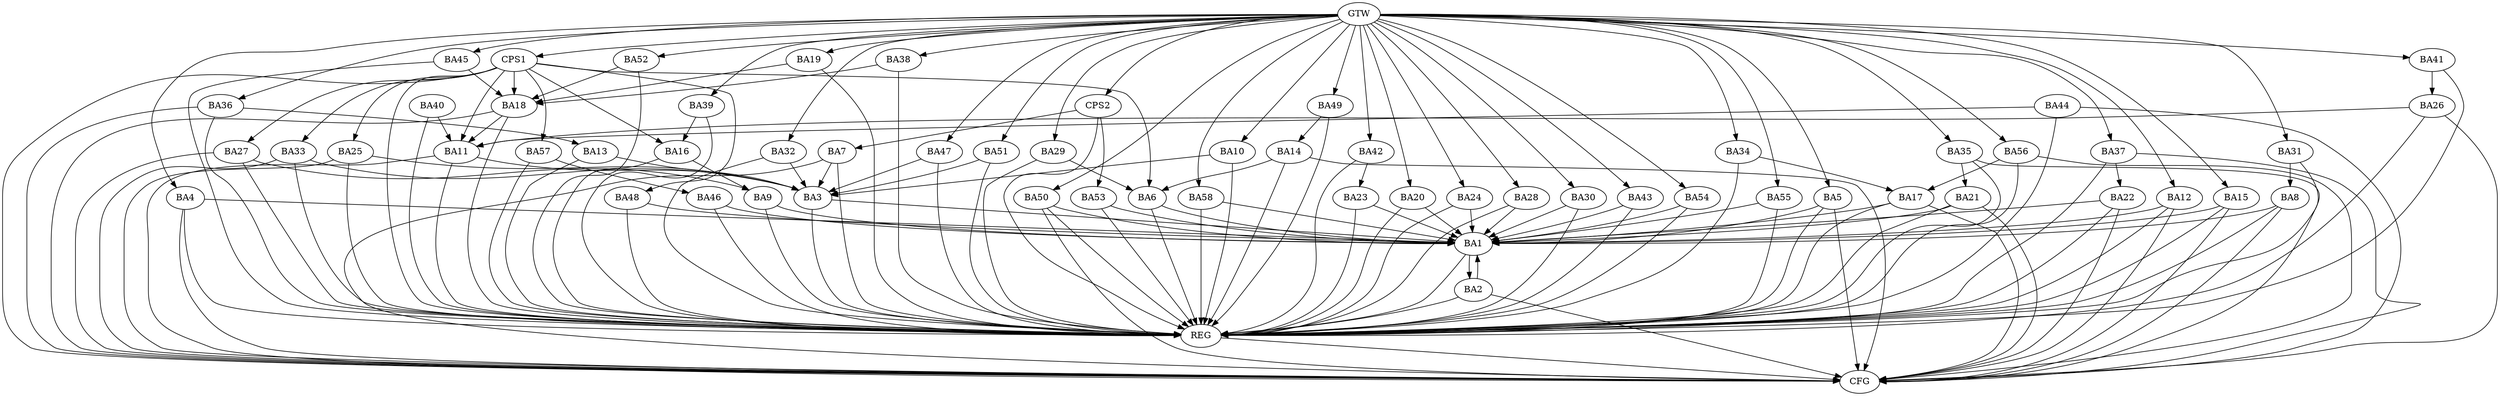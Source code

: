 strict digraph G {
  BA1 [ label="BA1" ];
  BA2 [ label="BA2" ];
  BA3 [ label="BA3" ];
  BA4 [ label="BA4" ];
  BA5 [ label="BA5" ];
  BA6 [ label="BA6" ];
  BA7 [ label="BA7" ];
  BA8 [ label="BA8" ];
  BA9 [ label="BA9" ];
  BA10 [ label="BA10" ];
  BA11 [ label="BA11" ];
  BA12 [ label="BA12" ];
  BA13 [ label="BA13" ];
  BA14 [ label="BA14" ];
  BA15 [ label="BA15" ];
  BA16 [ label="BA16" ];
  BA17 [ label="BA17" ];
  BA18 [ label="BA18" ];
  BA19 [ label="BA19" ];
  BA20 [ label="BA20" ];
  BA21 [ label="BA21" ];
  BA22 [ label="BA22" ];
  BA23 [ label="BA23" ];
  BA24 [ label="BA24" ];
  BA25 [ label="BA25" ];
  BA26 [ label="BA26" ];
  BA27 [ label="BA27" ];
  BA28 [ label="BA28" ];
  BA29 [ label="BA29" ];
  BA30 [ label="BA30" ];
  BA31 [ label="BA31" ];
  BA32 [ label="BA32" ];
  BA33 [ label="BA33" ];
  BA34 [ label="BA34" ];
  BA35 [ label="BA35" ];
  BA36 [ label="BA36" ];
  BA37 [ label="BA37" ];
  BA38 [ label="BA38" ];
  BA39 [ label="BA39" ];
  BA40 [ label="BA40" ];
  BA41 [ label="BA41" ];
  BA42 [ label="BA42" ];
  BA43 [ label="BA43" ];
  BA44 [ label="BA44" ];
  BA45 [ label="BA45" ];
  BA46 [ label="BA46" ];
  BA47 [ label="BA47" ];
  BA48 [ label="BA48" ];
  BA49 [ label="BA49" ];
  BA50 [ label="BA50" ];
  BA51 [ label="BA51" ];
  BA52 [ label="BA52" ];
  BA53 [ label="BA53" ];
  BA54 [ label="BA54" ];
  BA55 [ label="BA55" ];
  BA56 [ label="BA56" ];
  BA57 [ label="BA57" ];
  BA58 [ label="BA58" ];
  CPS1 [ label="CPS1" ];
  CPS2 [ label="CPS2" ];
  GTW [ label="GTW" ];
  REG [ label="REG" ];
  CFG [ label="CFG" ];
  BA1 -> BA2;
  BA2 -> BA1;
  BA3 -> BA1;
  BA6 -> BA1;
  BA7 -> BA3;
  BA8 -> BA1;
  BA10 -> BA3;
  BA11 -> BA3;
  BA12 -> BA1;
  BA13 -> BA3;
  BA14 -> BA6;
  BA15 -> BA1;
  BA16 -> BA9;
  BA18 -> BA11;
  BA19 -> BA18;
  BA21 -> BA1;
  BA24 -> BA1;
  BA25 -> BA3;
  BA26 -> BA11;
  BA27 -> BA9;
  BA29 -> BA6;
  BA30 -> BA1;
  BA31 -> BA8;
  BA32 -> BA3;
  BA33 -> BA3;
  BA34 -> BA17;
  BA35 -> BA21;
  BA36 -> BA13;
  BA37 -> BA22;
  BA38 -> BA18;
  BA39 -> BA16;
  BA40 -> BA11;
  BA41 -> BA26;
  BA42 -> BA23;
  BA43 -> BA1;
  BA44 -> BA11;
  BA45 -> BA18;
  BA47 -> BA3;
  BA48 -> BA1;
  BA49 -> BA14;
  BA51 -> BA3;
  BA52 -> BA18;
  BA55 -> BA1;
  BA56 -> BA17;
  BA57 -> BA46;
  CPS1 -> BA48;
  CPS1 -> BA11;
  CPS1 -> BA27;
  CPS1 -> BA33;
  CPS1 -> BA6;
  CPS1 -> BA57;
  CPS1 -> BA16;
  CPS1 -> BA25;
  CPS1 -> BA18;
  CPS2 -> BA7;
  CPS2 -> BA53;
  GTW -> BA4;
  GTW -> BA5;
  GTW -> BA10;
  GTW -> BA12;
  GTW -> BA15;
  GTW -> BA19;
  GTW -> BA20;
  GTW -> BA24;
  GTW -> BA28;
  GTW -> BA29;
  GTW -> BA30;
  GTW -> BA31;
  GTW -> BA32;
  GTW -> BA34;
  GTW -> BA35;
  GTW -> BA36;
  GTW -> BA37;
  GTW -> BA38;
  GTW -> BA39;
  GTW -> BA41;
  GTW -> BA42;
  GTW -> BA43;
  GTW -> BA45;
  GTW -> BA47;
  GTW -> BA49;
  GTW -> BA50;
  GTW -> BA51;
  GTW -> BA52;
  GTW -> BA54;
  GTW -> BA55;
  GTW -> BA56;
  GTW -> BA58;
  GTW -> CPS1;
  GTW -> CPS2;
  BA1 -> REG;
  BA2 -> REG;
  BA3 -> REG;
  BA4 -> REG;
  BA5 -> REG;
  BA6 -> REG;
  BA7 -> REG;
  BA8 -> REG;
  BA9 -> REG;
  BA10 -> REG;
  BA11 -> REG;
  BA12 -> REG;
  BA13 -> REG;
  BA14 -> REG;
  BA15 -> REG;
  BA16 -> REG;
  BA17 -> REG;
  BA18 -> REG;
  BA19 -> REG;
  BA20 -> REG;
  BA21 -> REG;
  BA22 -> REG;
  BA23 -> REG;
  BA24 -> REG;
  BA25 -> REG;
  BA26 -> REG;
  BA27 -> REG;
  BA28 -> REG;
  BA29 -> REG;
  BA30 -> REG;
  BA31 -> REG;
  BA32 -> REG;
  BA33 -> REG;
  BA34 -> REG;
  BA35 -> REG;
  BA36 -> REG;
  BA37 -> REG;
  BA38 -> REG;
  BA39 -> REG;
  BA40 -> REG;
  BA41 -> REG;
  BA42 -> REG;
  BA43 -> REG;
  BA44 -> REG;
  BA45 -> REG;
  BA46 -> REG;
  BA47 -> REG;
  BA48 -> REG;
  BA49 -> REG;
  BA50 -> REG;
  BA51 -> REG;
  BA52 -> REG;
  BA53 -> REG;
  BA54 -> REG;
  BA55 -> REG;
  BA56 -> REG;
  BA57 -> REG;
  BA58 -> REG;
  CPS1 -> REG;
  CPS2 -> REG;
  BA11 -> CFG;
  BA8 -> CFG;
  BA27 -> CFG;
  BA21 -> CFG;
  BA37 -> CFG;
  BA18 -> CFG;
  BA5 -> CFG;
  BA35 -> CFG;
  BA50 -> CFG;
  BA26 -> CFG;
  BA22 -> CFG;
  BA17 -> CFG;
  BA36 -> CFG;
  CPS1 -> CFG;
  BA15 -> CFG;
  BA2 -> CFG;
  BA56 -> CFG;
  BA33 -> CFG;
  BA4 -> CFG;
  BA12 -> CFG;
  BA14 -> CFG;
  BA7 -> CFG;
  BA25 -> CFG;
  BA44 -> CFG;
  REG -> CFG;
  BA53 -> BA1;
  BA58 -> BA1;
  BA4 -> BA1;
  BA23 -> BA1;
  BA28 -> BA1;
  BA46 -> BA1;
  BA22 -> BA1;
  BA50 -> BA1;
  BA54 -> BA1;
  BA17 -> BA1;
  BA20 -> BA1;
  BA9 -> BA1;
  BA5 -> BA1;
}
